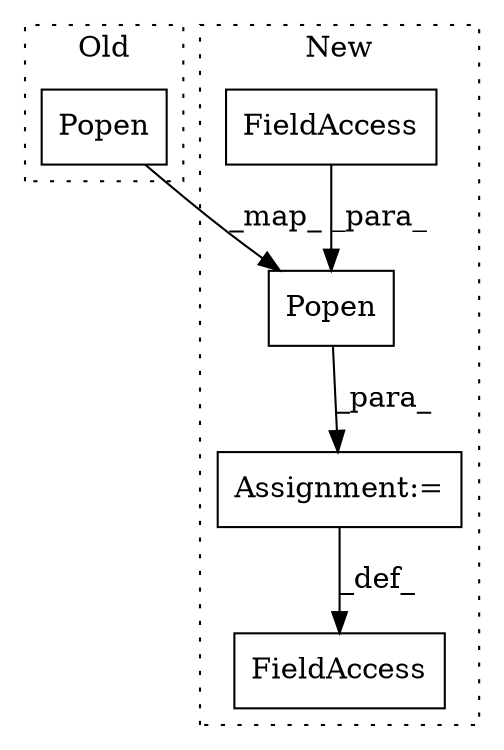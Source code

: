 digraph G {
subgraph cluster0 {
1 [label="Popen" a="32" s="936,974" l="6,1" shape="box"];
label = "Old";
style="dotted";
}
subgraph cluster1 {
2 [label="Popen" a="32" s="947,999" l="6,1" shape="box"];
3 [label="Assignment:=" a="7" s="935" l="1" shape="box"];
4 [label="FieldAccess" a="22" s="984" l="15" shape="box"];
5 [label="FieldAccess" a="22" s="925" l="10" shape="box"];
label = "New";
style="dotted";
}
1 -> 2 [label="_map_"];
2 -> 3 [label="_para_"];
3 -> 5 [label="_def_"];
4 -> 2 [label="_para_"];
}